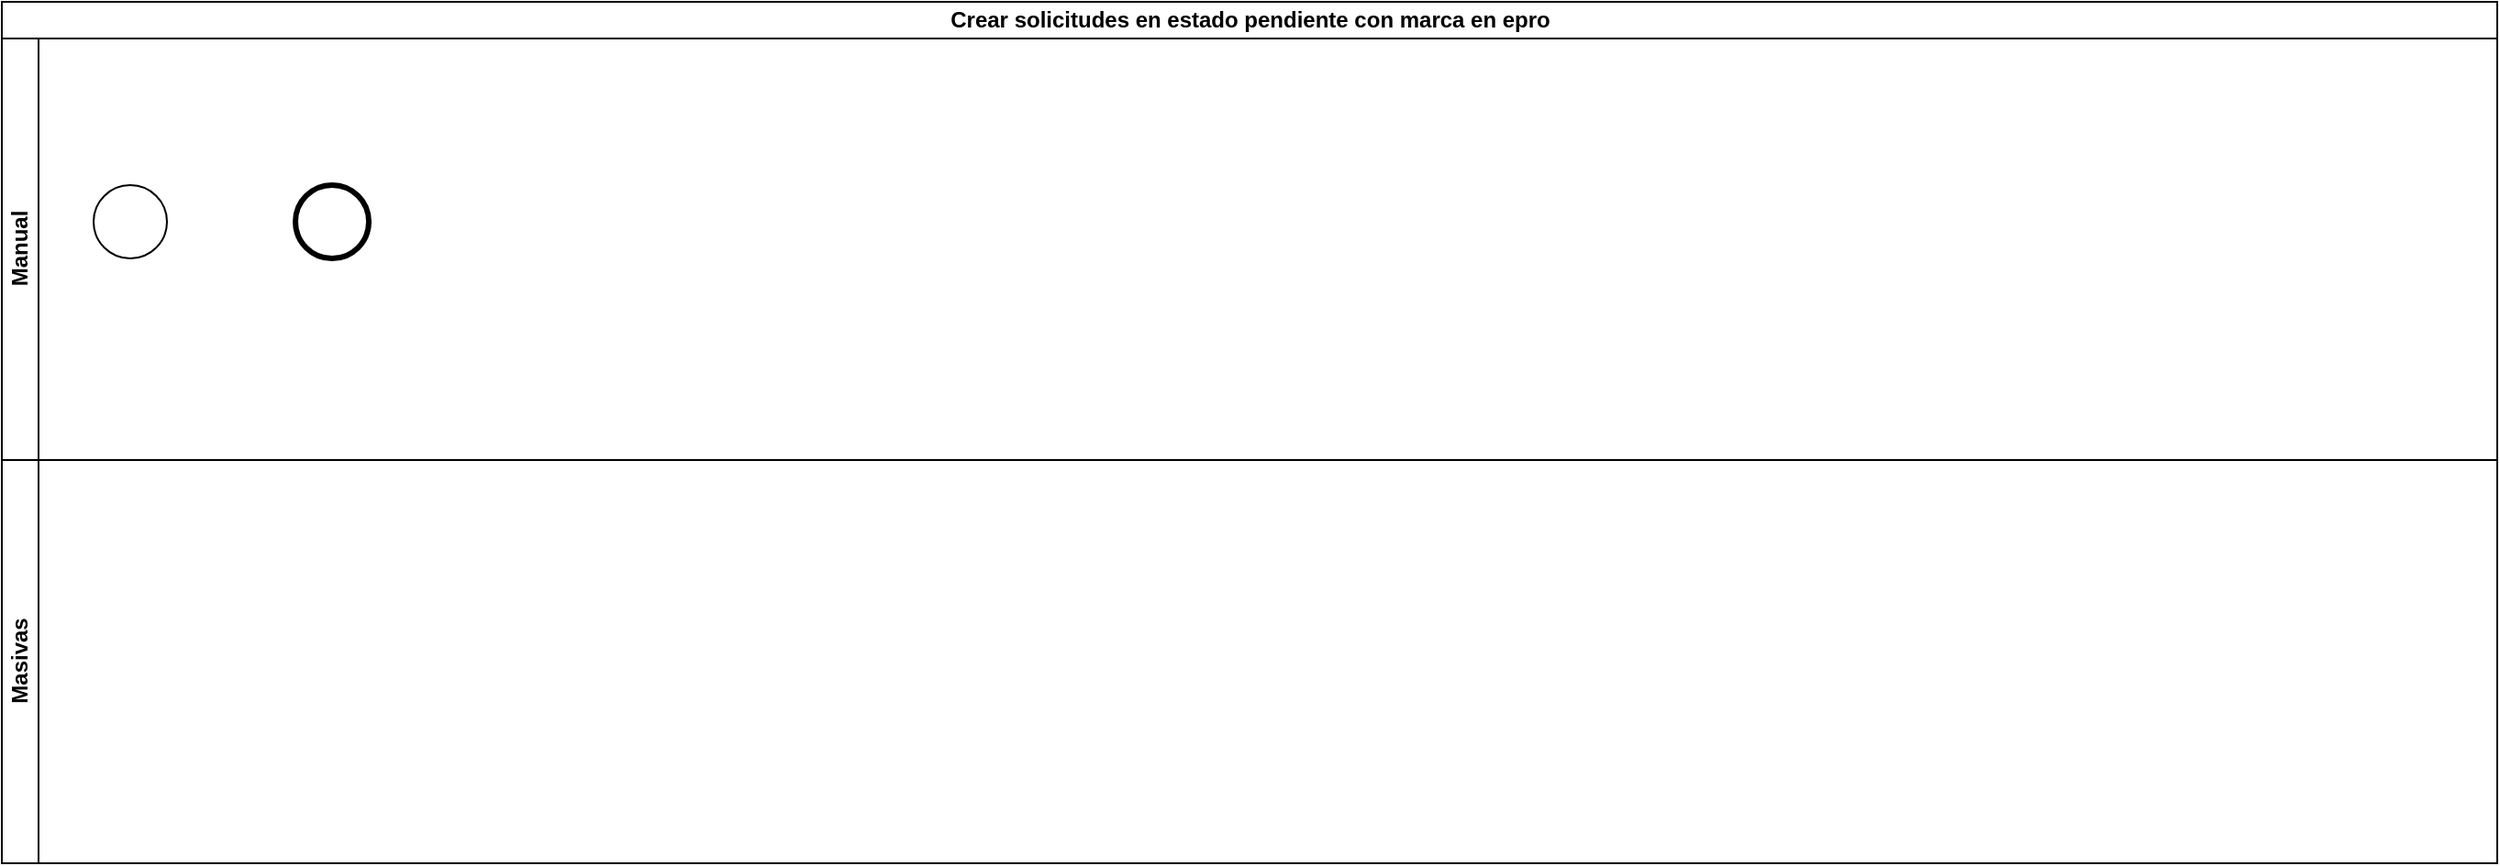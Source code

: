 <mxfile version="21.5.0" type="github">
  <diagram name="Página-1" id="LR75LMpZKILDS1RCnHsB">
    <mxGraphModel dx="1034" dy="708" grid="1" gridSize="10" guides="1" tooltips="1" connect="1" arrows="1" fold="1" page="1" pageScale="1" pageWidth="1900" pageHeight="550" math="0" shadow="0">
      <root>
        <mxCell id="0" />
        <mxCell id="1" parent="0" />
        <mxCell id="Bxh1SdX6oCCCvW3dw0KN-14" value="Crear solicitudes en estado pendiente con marca en epro" style="swimlane;childLayout=stackLayout;resizeParent=1;resizeParentMax=0;horizontal=1;startSize=20;horizontalStack=0;html=1;" vertex="1" parent="1">
          <mxGeometry x="40" y="40" width="1360" height="470" as="geometry" />
        </mxCell>
        <mxCell id="Bxh1SdX6oCCCvW3dw0KN-15" value="Manual" style="swimlane;startSize=20;horizontal=0;html=1;" vertex="1" parent="Bxh1SdX6oCCCvW3dw0KN-14">
          <mxGeometry y="20" width="1360" height="230" as="geometry" />
        </mxCell>
        <mxCell id="Bxh1SdX6oCCCvW3dw0KN-18" value="" style="points=[[0.145,0.145,0],[0.5,0,0],[0.855,0.145,0],[1,0.5,0],[0.855,0.855,0],[0.5,1,0],[0.145,0.855,0],[0,0.5,0]];shape=mxgraph.bpmn.event;html=1;verticalLabelPosition=bottom;labelBackgroundColor=#ffffff;verticalAlign=top;align=center;perimeter=ellipsePerimeter;outlineConnect=0;aspect=fixed;outline=standard;symbol=general;" vertex="1" parent="Bxh1SdX6oCCCvW3dw0KN-15">
          <mxGeometry x="50" y="80" width="40" height="40" as="geometry" />
        </mxCell>
        <mxCell id="Bxh1SdX6oCCCvW3dw0KN-19" value="" style="points=[[0.145,0.145,0],[0.5,0,0],[0.855,0.145,0],[1,0.5,0],[0.855,0.855,0],[0.5,1,0],[0.145,0.855,0],[0,0.5,0]];shape=mxgraph.bpmn.event;html=1;verticalLabelPosition=bottom;labelBackgroundColor=#ffffff;verticalAlign=top;align=center;perimeter=ellipsePerimeter;outlineConnect=0;aspect=fixed;outline=end;symbol=terminate2;" vertex="1" parent="Bxh1SdX6oCCCvW3dw0KN-15">
          <mxGeometry x="160" y="80" width="40" height="40" as="geometry" />
        </mxCell>
        <mxCell id="Bxh1SdX6oCCCvW3dw0KN-16" value="Masivas" style="swimlane;startSize=20;horizontal=0;html=1;" vertex="1" parent="Bxh1SdX6oCCCvW3dw0KN-14">
          <mxGeometry y="250" width="1360" height="220" as="geometry" />
        </mxCell>
      </root>
    </mxGraphModel>
  </diagram>
</mxfile>
